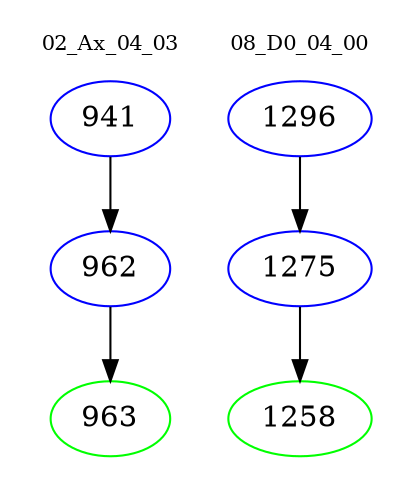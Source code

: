 digraph{
subgraph cluster_0 {
color = white
label = "02_Ax_04_03";
fontsize=10;
T0_941 [label="941", color="blue"]
T0_941 -> T0_962 [color="black"]
T0_962 [label="962", color="blue"]
T0_962 -> T0_963 [color="black"]
T0_963 [label="963", color="green"]
}
subgraph cluster_1 {
color = white
label = "08_D0_04_00";
fontsize=10;
T1_1296 [label="1296", color="blue"]
T1_1296 -> T1_1275 [color="black"]
T1_1275 [label="1275", color="blue"]
T1_1275 -> T1_1258 [color="black"]
T1_1258 [label="1258", color="green"]
}
}
